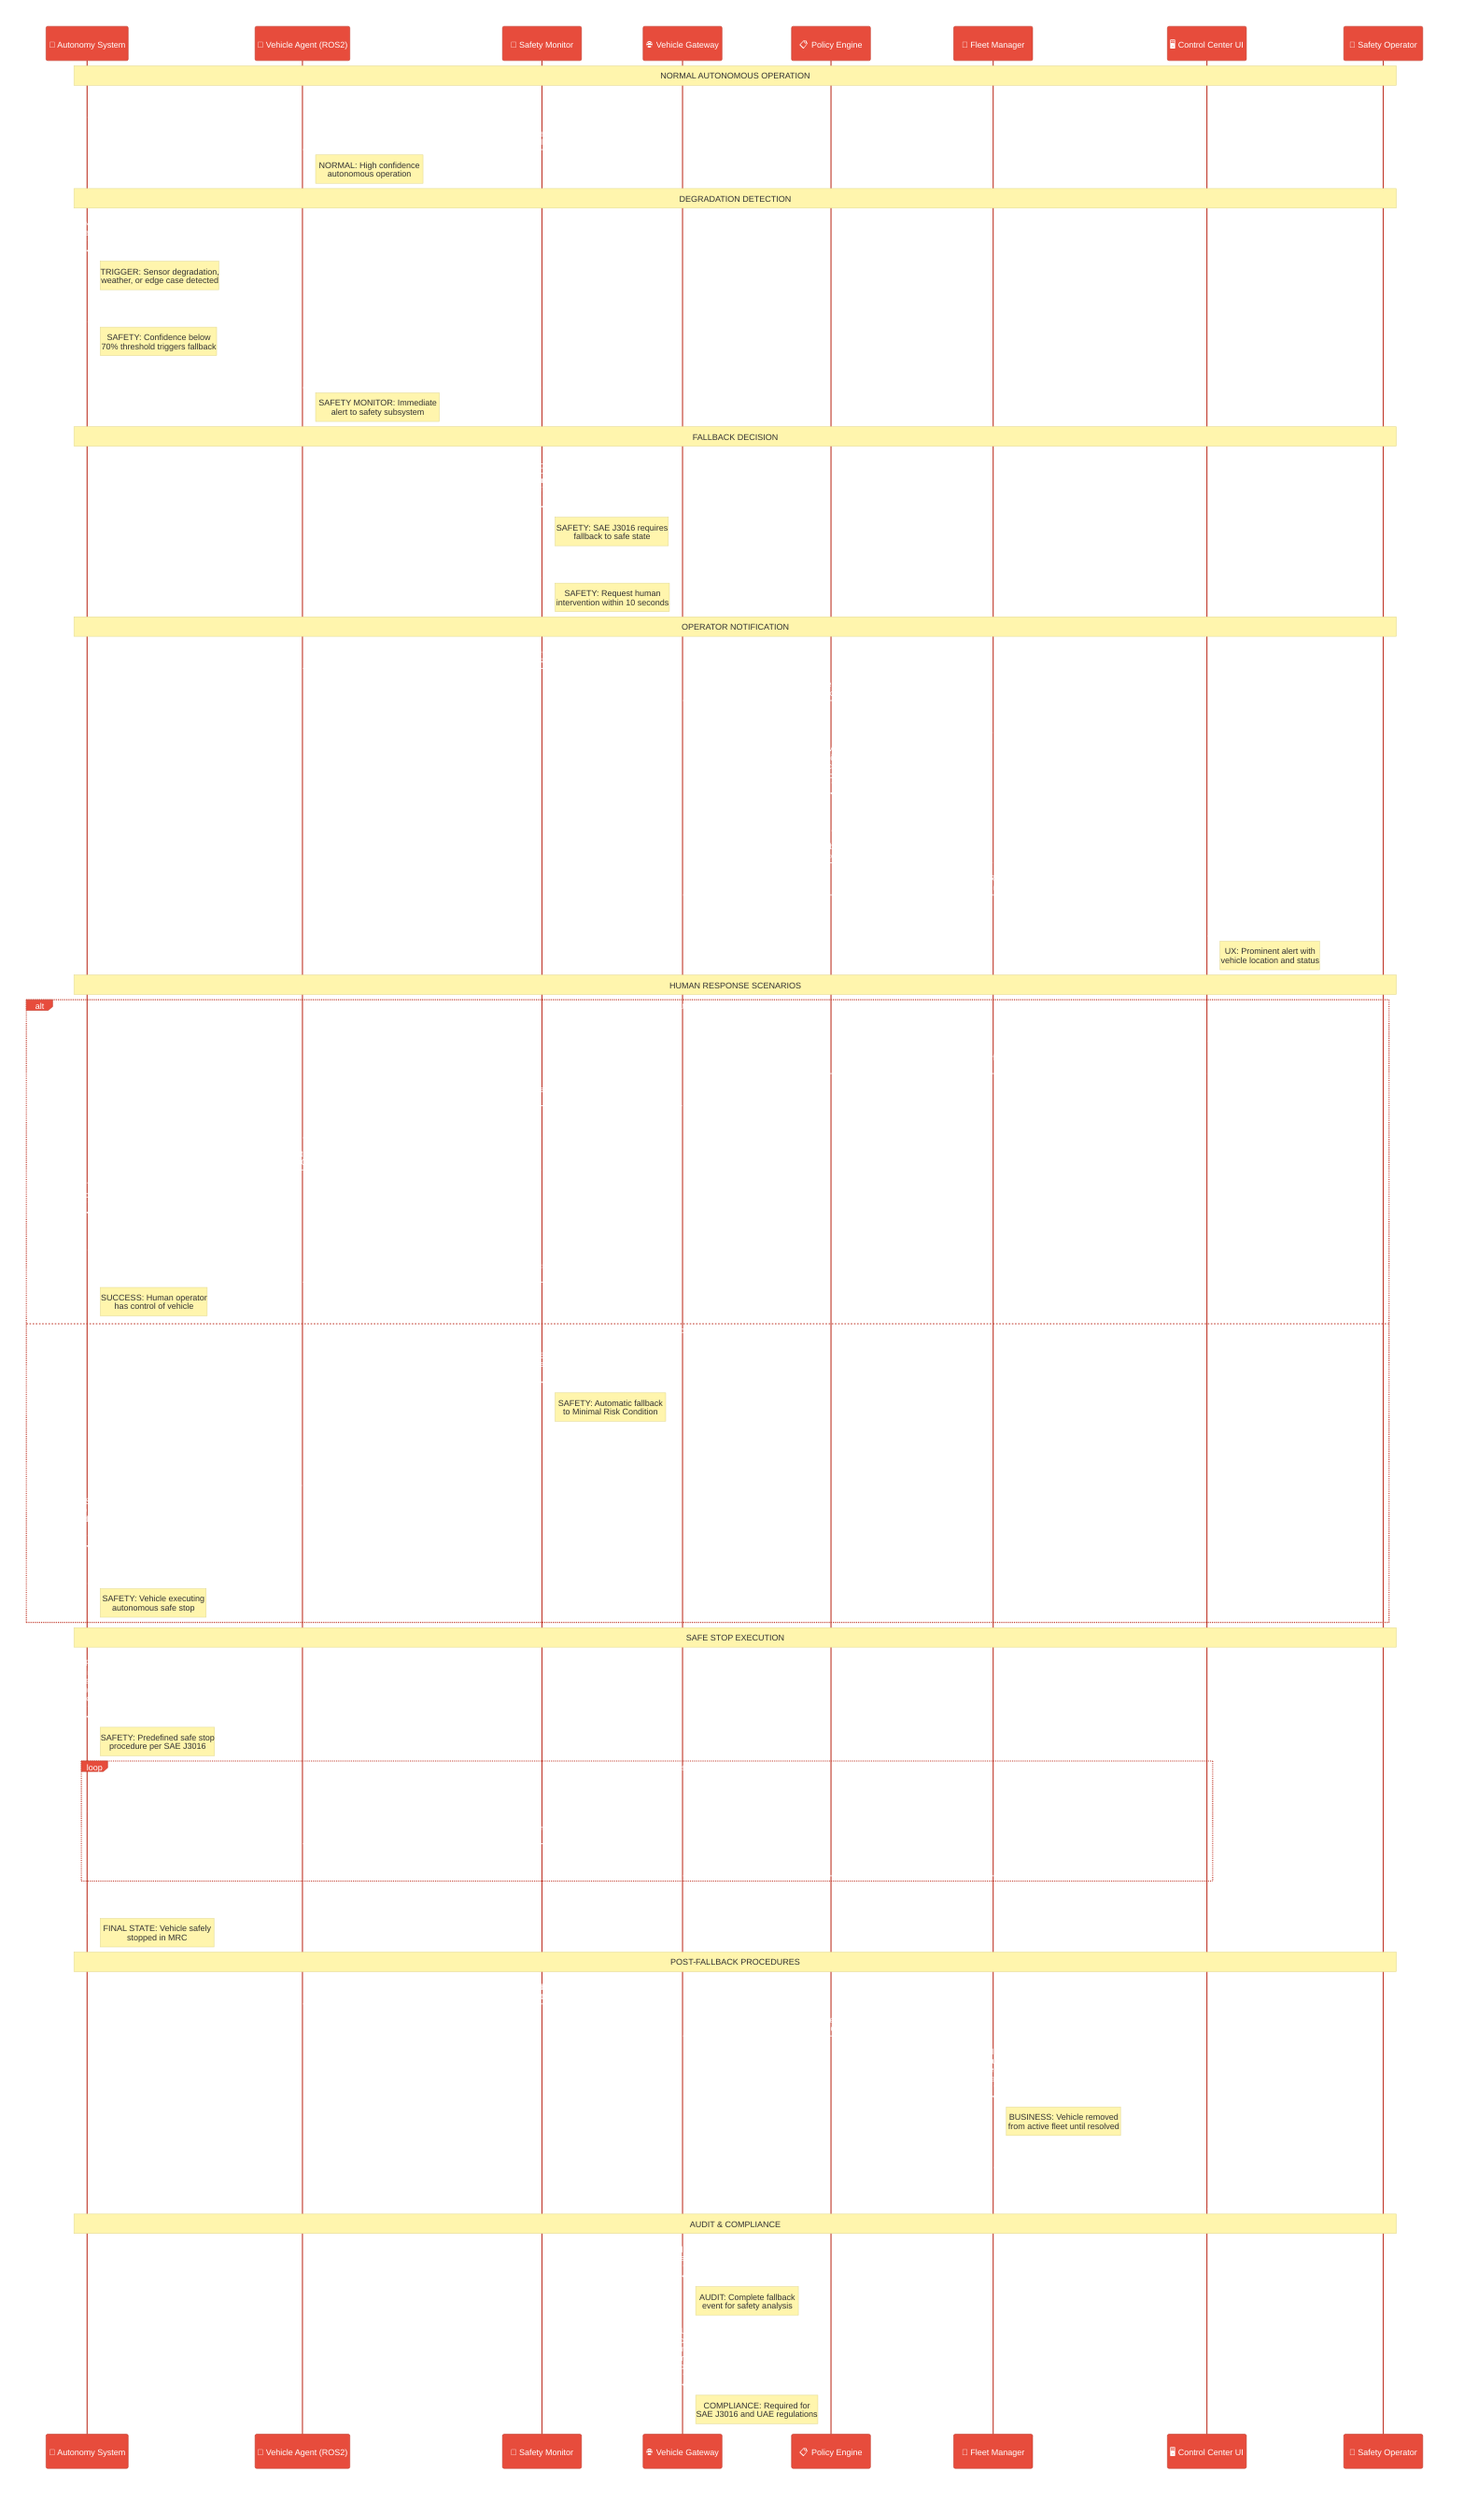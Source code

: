 ---
title: Autonomy Fallback Sequence - AtlasMesh Fleet OS
---
sequenceDiagram
    %% SAFETY CRITICAL: Autonomous system degradation and fallback procedures
    %% Version 1.0 | Generated from: Vehicle Agent traces | Safety Level: CRITICAL
    %% SAFETY: This diagram shows autonomous system fallback to safe state
    %% INTEGRATION CONTRACT: ROS2 + WebSocket + Policy Engine coordination
    %% LATENCY BUDGET: <50ms for fallback initiation, <500ms for safe stop
    %% COMPLIANCE: SAE J3016 Level 4 fallback requirements

    participant AUTO as 🧠 Autonomy System
    participant AGENT as 🤖 Vehicle Agent (ROS2)
    participant SAFETY as 🚨 Safety Monitor
    participant VGW as 🌐 Vehicle Gateway
    participant POL as 📋 Policy Engine
    participant FM as 🚛 Fleet Manager
    participant UI as 🖥️ Control Center UI
    participant SO as 👤 Safety Operator

    %% NORMAL AUTONOMOUS OPERATION
    Note over AUTO,SO: NORMAL AUTONOMOUS OPERATION
    AUTO->>AGENT: ROS2: /autonomy_status<br/>{level: L4, confidence: 0.95, status: ACTIVE}
    AGENT->>VGW: WebSocket: Autonomy telemetry<br/>{confidence: 95%, status: ACTIVE}
    Note right of AGENT: NORMAL: High confidence<br/>autonomous operation

    %% DEGRADATION DETECTION
    Note over AUTO,SO: DEGRADATION DETECTION
    AUTO->>AUTO: **CONFIDENCE DROP**<br/>ML model confidence: 0.95 → 0.65
    Note right of AUTO: TRIGGER: Sensor degradation,<br/>weather, or edge case detected

    AUTO->>AGENT: ROS2: /autonomy_status<br/>{level: L4, confidence: 0.65, status: DEGRADED}
    Note right of AUTO: SAFETY: Confidence below<br/>70% threshold triggers fallback

    AGENT->>SAFETY: ROS2: /safety_alert<br/>{type: CONFIDENCE_LOW, severity: WARNING}
    Note right of AGENT: SAFETY MONITOR: Immediate<br/>alert to safety subsystem

    %% FALLBACK DECISION
    Note over AUTO,SO: FALLBACK DECISION
    SAFETY->>SAFETY: **EVALUATE FALLBACK OPTIONS**<br/>- Minimal Risk Condition (MRC)<br/>- Request human takeover<br/>- Continue with constraints
    Note right of SAFETY: SAFETY: SAE J3016 requires<br/>fallback to safe state

    SAFETY->>AGENT: ROS2: /fallback_command<br/>{action: REQUEST_TAKEOVER, timeout: 10s}
    Note right of SAFETY: SAFETY: Request human<br/>intervention within 10 seconds

    %% OPERATOR NOTIFICATION
    Note over AUTO,SO: OPERATOR NOTIFICATION
    AGENT->>VGW: WebSocket: Fallback initiated<br/>{vehicle_id, reason: LOW_CONFIDENCE, action: REQUEST_TAKEOVER}
    VGW->>FM: gRPC: VehicleFallback<br/>{vehicle_id, fallback_type, urgency: HIGH}

    FM->>POL: Evaluate fallback policy<br/>{vehicle, location, traffic, weather}
    POL->>POL: **POLICY EVALUATION**<br/>- Safe stopping locations<br/>- Traffic conditions<br/>- Emergency protocols
    POL-->>FM: ✓ Fallback approved<br/>{safe_stop_location, max_time: 30s}

    FM->>VGW: gRPC: Fallback authorized<br/>{safe_stop_coords, time_limit}
    VGW->>UI: WebSocket: **URGENT ALERT**<br/>Vehicle requesting takeover

    UI->>SO: **VISUAL/AUDIO ALERT**<br/>🚨 TAKEOVER REQUEST<br/>Vehicle ID: AV-001
    Note right of UI: UX: Prominent alert with<br/>vehicle location and status

    %% HUMAN RESPONSE SCENARIOS
    Note over AUTO,SO: HUMAN RESPONSE SCENARIOS
    alt Operator responds within timeout
        SO->>UI: Click "ACKNOWLEDGE TAKEOVER"
        UI->>VGW: POST /api/v1/takeover/acknowledge<br/>{vehicle_id, operator_id}
        
        VGW->>AGENT: WebSocket: Takeover acknowledged<br/>{operator_id, instructions}
        AGENT->>SAFETY: ROS2: /takeover_status<br/>{status: ACKNOWLEDGED, operator}
        
        SAFETY->>AUTO: ROS2: /autonomy_command<br/>{action: TRANSFER_CONTROL, mode: MANUAL}
        AUTO->>AUTO: **TRANSFER TO MANUAL**<br/>Disable autonomous systems
        
        AUTO->>AGENT: ROS2: /autonomy_status<br/>{level: L0, status: MANUAL_OVERRIDE}
        AGENT->>VGW: WebSocket: Manual control active<br/>{operator_id, timestamp}
        
        Note right of AUTO: SUCCESS: Human operator<br/>has control of vehicle

    else Operator does not respond (timeout)
        SAFETY->>SAFETY: **TIMEOUT EXCEEDED**<br/>No operator response in 10s
        Note right of SAFETY: SAFETY: Automatic fallback<br/>to Minimal Risk Condition
        
        SAFETY->>AGENT: ROS2: /fallback_command<br/>{action: MINIMAL_RISK_CONDITION, immediate: true}
        
        AGENT->>AUTO: ROS2: /autonomy_command<br/>{action: SAFE_STOP, location: nearest_safe_spot}
        AUTO->>AUTO: **EXECUTE SAFE STOP**<br/>- Navigate to safe location<br/>- Gradual deceleration<br/>- Hazard lights ON
        
        AUTO->>AGENT: ROS2: /autonomy_status<br/>{level: L4, status: SAFE_STOP_ACTIVE}
        
        Note right of AUTO: SAFETY: Vehicle executing<br/>autonomous safe stop
    end

    %% SAFE STOP EXECUTION
    Note over AUTO,SO: SAFE STOP EXECUTION
    AUTO->>AUTO: **SAFE STOP PROCEDURE**<br/>1. Signal intentions<br/>2. Move to safe location<br/>3. Gradual stop<br/>4. Park safely
    Note right of AUTO: SAFETY: Predefined safe stop<br/>procedure per SAE J3016

    loop Every 100ms during safe stop
        AUTO->>AGENT: ROS2: /vehicle_status<br/>{speed, location, stop_progress}
        AGENT->>VGW: WebSocket: Safe stop progress<br/>{progress: 45%, eta: 15s}
        VGW->>UI: Real-time update<br/>Safe stop in progress
    end

    AUTO->>AGENT: ROS2: /autonomy_status<br/>{level: L4, status: MINIMAL_RISK_CONDITION}
    Note right of AUTO: FINAL STATE: Vehicle safely<br/>stopped in MRC

    %% POST-FALLBACK PROCEDURES
    Note over AUTO,SO: POST-FALLBACK PROCEDURES
    AGENT->>VGW: WebSocket: MRC achieved<br/>{vehicle_id, final_location, timestamp}
    VGW->>FM: gRPC: VehicleInMRC<br/>{vehicle_id, location, reason}

    FM->>FM: **UPDATE VEHICLE STATUS**<br/>- Mark as out of service<br/>- Schedule inspection<br/>- Update fleet capacity
    Note right of FM: BUSINESS: Vehicle removed<br/>from active fleet until resolved

    FM->>UI: Vehicle status update<br/>{status: OUT_OF_SERVICE, reason: FALLBACK}
    UI->>SO: **NOTIFICATION**<br/>Vehicle AV-001 in MRC<br/>Inspection required

    %% AUDIT & COMPLIANCE
    Note over AUTO,SO: AUDIT & COMPLIANCE
    VGW->>VGW: Publish fallback event<br/>topic: vehicle.events.autonomy_fallback
    Note right of VGW: AUDIT: Complete fallback<br/>event for safety analysis

    VGW->>VGW: **SAFETY AUDIT TRAIL**<br/>- Fallback trigger<br/>- Decision timeline<br/>- Operator response<br/>- Final outcome
    Note right of VGW: COMPLIANCE: Required for<br/>SAE J3016 and UAE regulations

    %% Styling
    %%{init: {'theme':'base', 'themeVariables': {'primaryColor': '#e74c3c', 'primaryTextColor': '#fff', 'primaryBorderColor': '#c0392b', 'lineColor': '#2d3436', 'sectionBkgColor': '#fadbd8', 'altSectionBkgColor': '#f5b7b1', 'gridColor': '#636e72', 'secondaryColor': '#f39c12', 'tertiaryColor': '#9b59b6'}}}%%